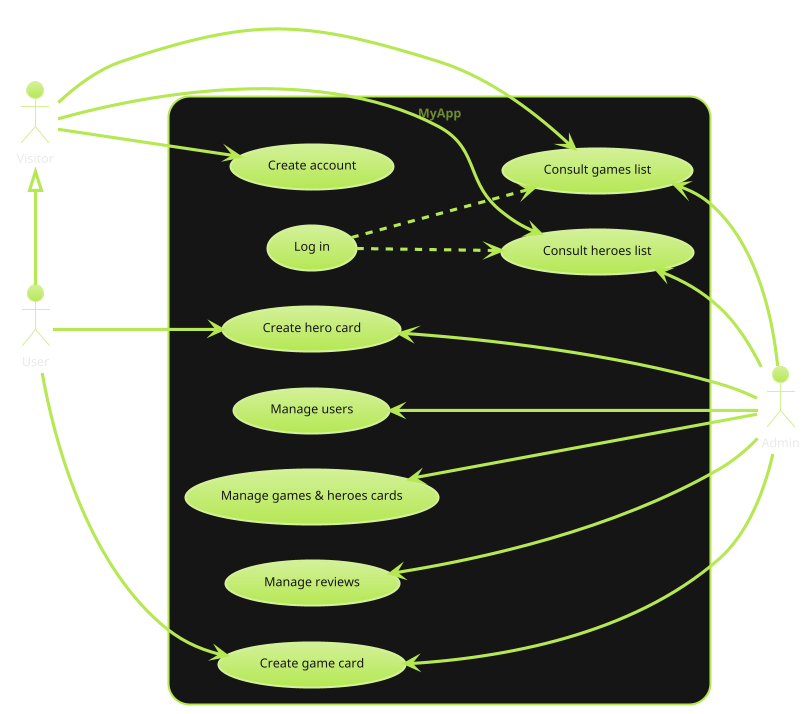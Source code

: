 @startuml
!theme hacker

left to right direction
actor "Visitor" as visitor
actor "User" as user
actor "Admin" as admin
rectangle MyApp {
  usecase "Create account" as UC1
  usecase "Log in" as UC2
  usecase "Consult games list" as UC5
  usecase "Consult heroes list" as UC6
  usecase "Create game card" as UC7
  usecase "Create hero card" as UC8

  usecase "Manage users" as UC10
  usecase "Manage games & heroes cards" as UC11
  usecase "Manage reviews" as UC12
}
visitor <|- user
visitor --> UC1
visitor --> UC5
visitor --> UC6
user ---> UC7
user ---> UC8
UC2 ..> UC5
UC2 ..> UC6
UC5 <-- admin
UC6 <-- admin
UC7 <-- admin
UC8 <-- admin
UC10 <-- admin
UC11 <-- admin
UC12 <-- admin
@enduml